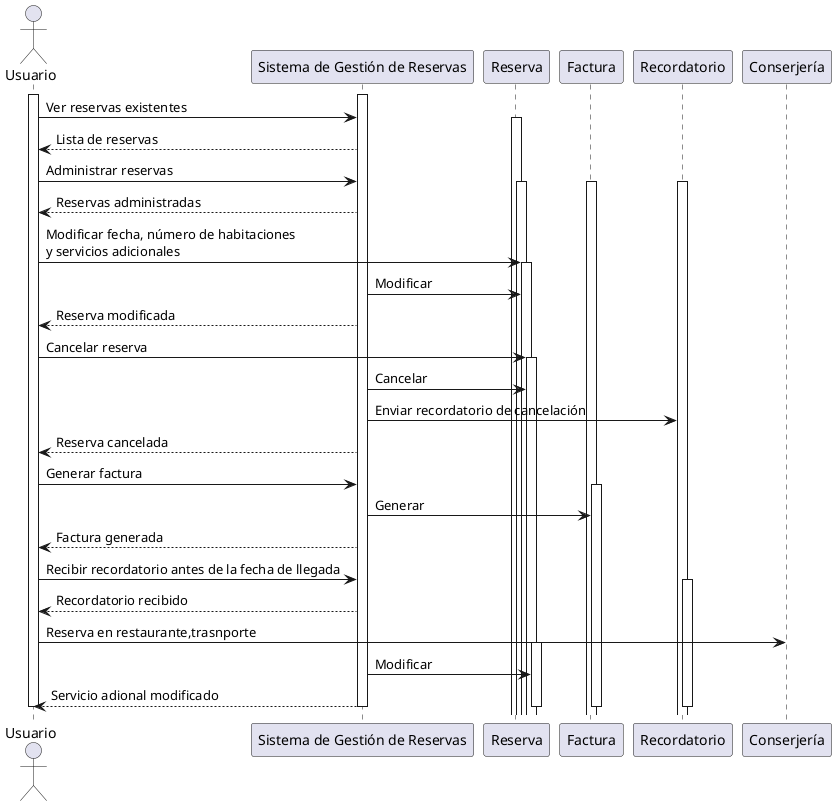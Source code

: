 @startuml
actor Usuario
participant "Sistema de Gestión de Reservas" as Sistema
participant "Reserva" as Reserva
participant "Factura" as Factura
participant "Recordatorio" as Recordatorio
participant "Conserjería" as Conserjería

activate Usuario
activate Sistema

Usuario -> Sistema: Ver reservas existentes
activate Reserva
Sistema --> Usuario: Lista de reservas

Usuario -> Sistema: Administrar reservas
activate Reserva
activate Factura
activate Recordatorio
Sistema --> Usuario: Reservas administradas

Usuario -> Reserva: Modificar fecha, número de habitaciones\ny servicios adicionales
activate Reserva
Sistema -> Reserva: Modificar
Sistema --> Usuario: Reserva modificada

Usuario -> Reserva: Cancelar reserva
activate Reserva
Sistema -> Reserva: Cancelar
Sistema -> Recordatorio: Enviar recordatorio de cancelación
Sistema --> Usuario: Reserva cancelada

Usuario -> Sistema: Generar factura
activate Factura
Sistema -> Factura: Generar
Sistema --> Usuario: Factura generada

Usuario -> Sistema: Recibir recordatorio antes de la fecha de llegada
activate Recordatorio
Sistema --> Usuario: Recordatorio recibido

Usuario -> Conserjería: Reserva en restaurante,trasnporte
activate Reserva
Sistema -> Reserva: Modificar
Sistema --> Usuario:Servicio adional modificado

deactivate Recordatorio
deactivate Factura
deactivate Reserva
deactivate Sistema
deactivate Usuario
deactivate Conserjería
@enduml
